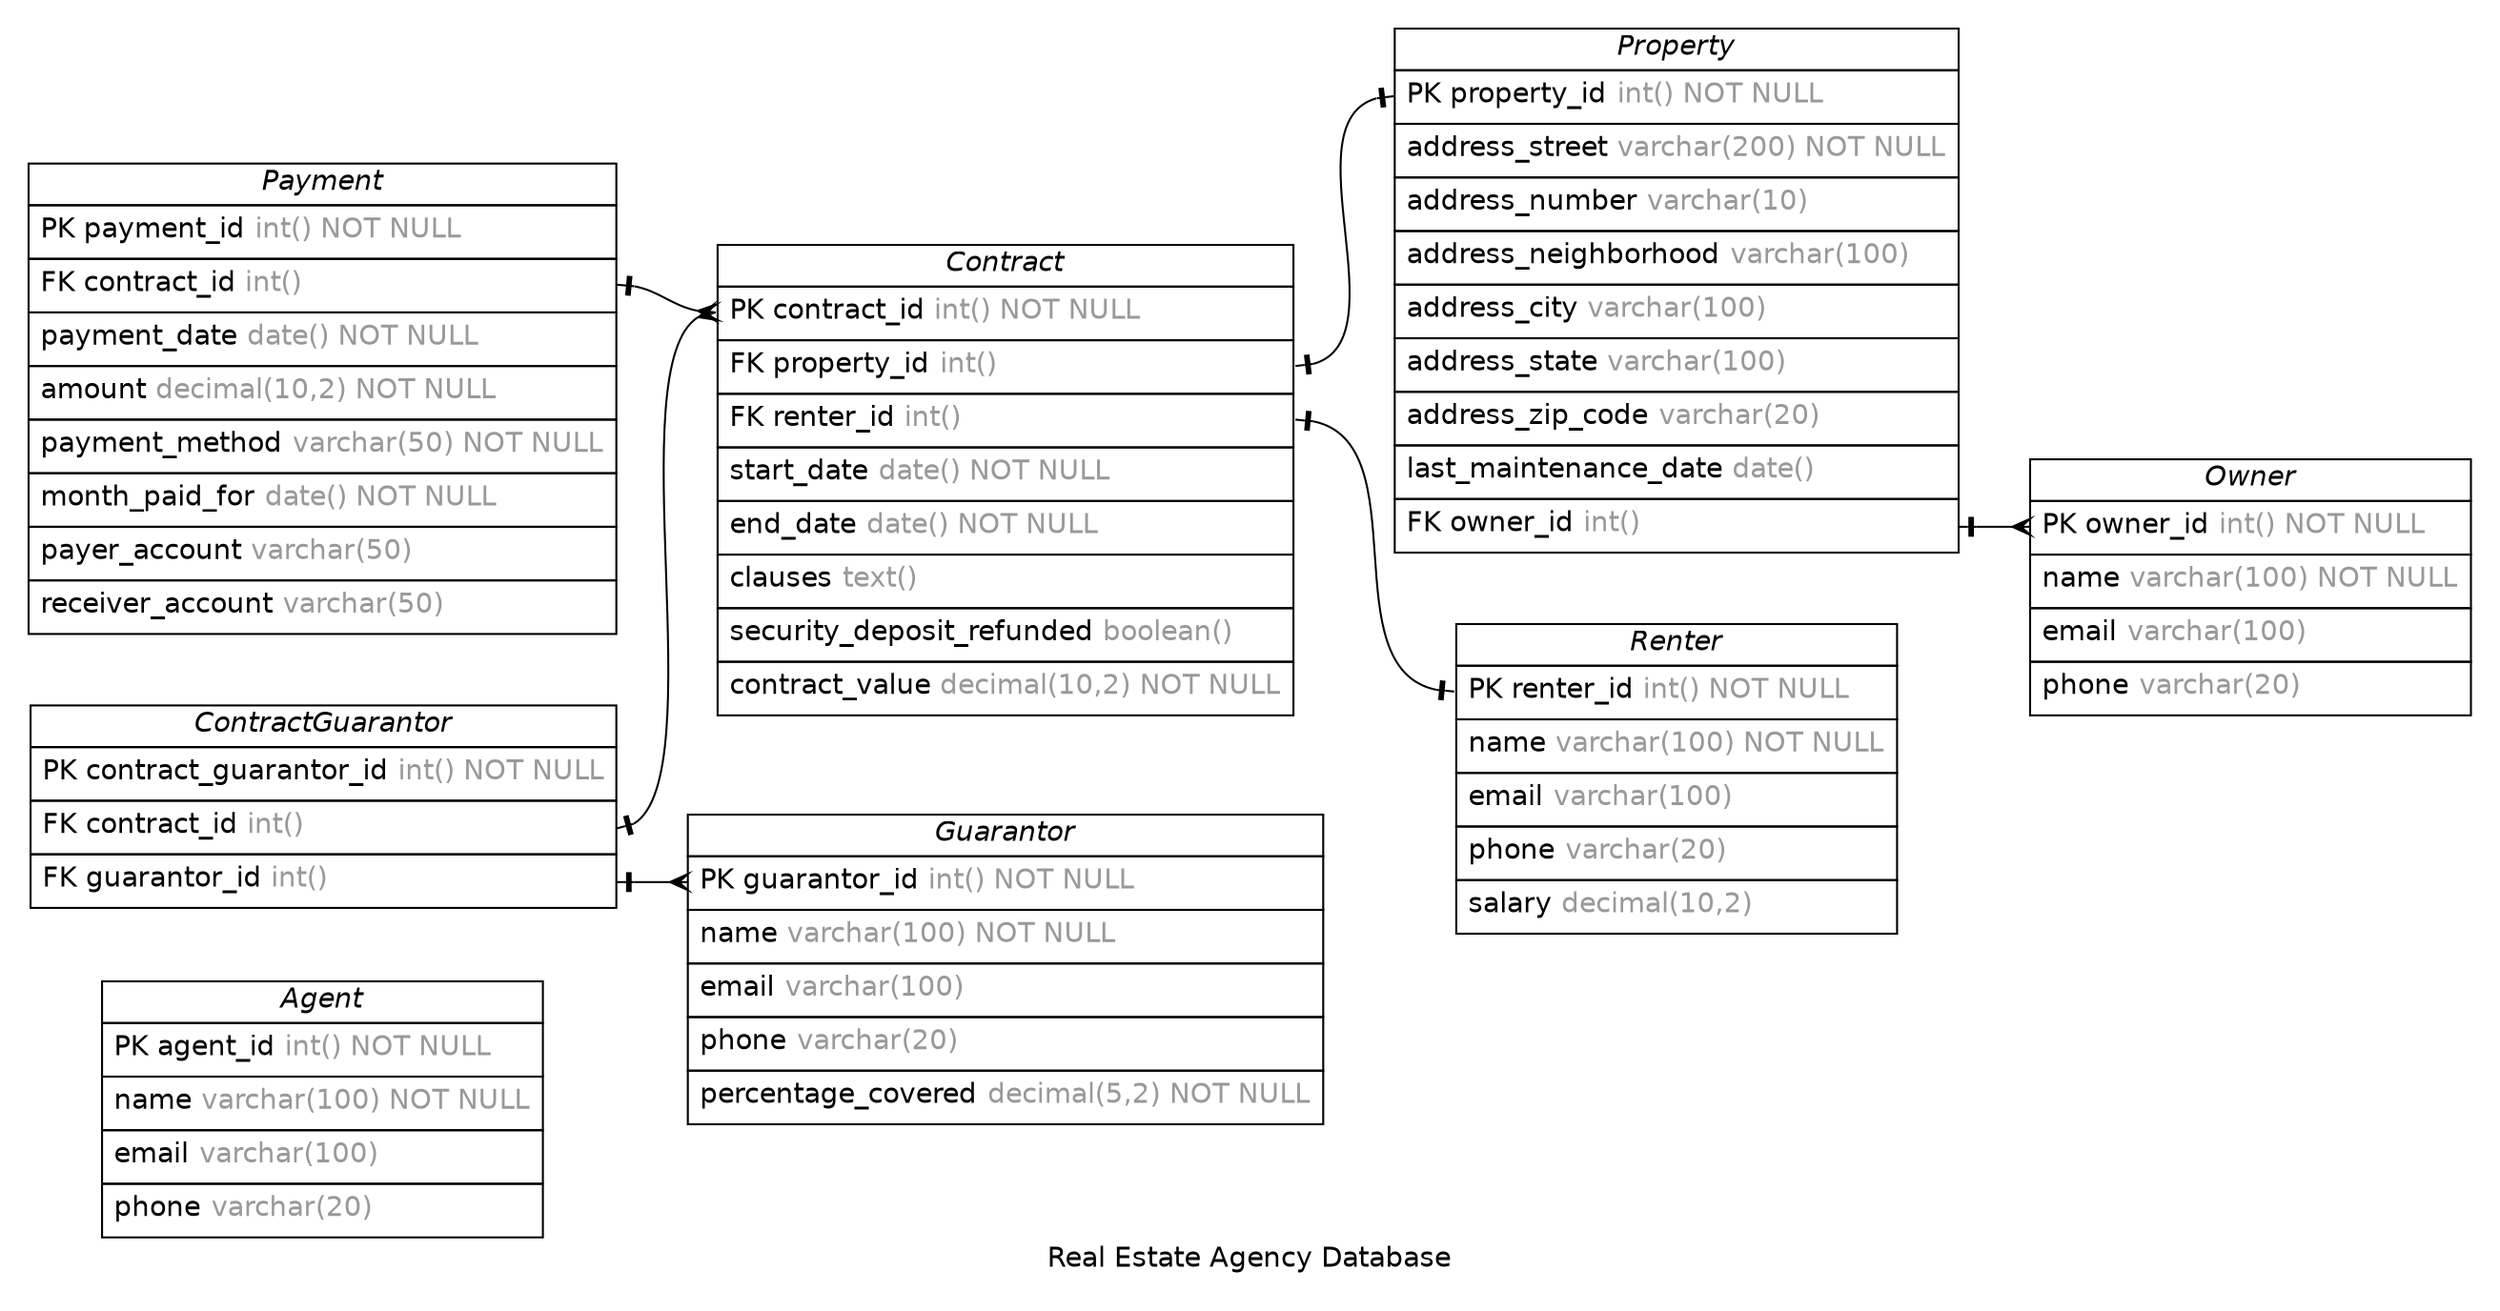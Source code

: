 /* created with ERDot < https://github.com/ehne/ERDot > */
digraph G {
    graph [
        nodesep=0.5;
        rankdir="LR";
        concentrate=true;
        splines="spline";
        fontname="Helvetica";
        pad="0.2,0.2",
        label="Real Estate Agency Database",
        
    ];
    
    node [shape=plain, fontname="Helvetica"];
    edge [
        dir=both,
        fontsize=12,
        arrowsize=0.9,
        penwidth=1.0,
        labelangle=32,
        labeldistance=1.8,
        fontname="Helvetica"
    ];
    
    "Agent" [ label=<
        <table border="0" cellborder="1" cellspacing="0" >
        <tr><td><i>Agent</i></td></tr>
        <tr><td port="agent_id" align="left" cellpadding="5">PK agent_id <font color="grey60">int() NOT NULL</font></td></tr>
        <tr><td port="name" align="left" cellpadding="5">name <font color="grey60">varchar(100) NOT NULL</font></td></tr>
        <tr><td port="email" align="left" cellpadding="5">email <font color="grey60">varchar(100)</font></td></tr>
        <tr><td port="phone" align="left" cellpadding="5">phone <font color="grey60">varchar(20)</font></td></tr>
    </table>>];
    "Owner" [ label=<
        <table border="0" cellborder="1" cellspacing="0" >
        <tr><td><i>Owner</i></td></tr>
        <tr><td port="owner_id" align="left" cellpadding="5">PK owner_id <font color="grey60">int() NOT NULL</font></td></tr>
        <tr><td port="name" align="left" cellpadding="5">name <font color="grey60">varchar(100) NOT NULL</font></td></tr>
        <tr><td port="email" align="left" cellpadding="5">email <font color="grey60">varchar(100)</font></td></tr>
        <tr><td port="phone" align="left" cellpadding="5">phone <font color="grey60">varchar(20)</font></td></tr>
    </table>>];
    "Renter" [ label=<
        <table border="0" cellborder="1" cellspacing="0" >
        <tr><td><i>Renter</i></td></tr>
        <tr><td port="renter_id" align="left" cellpadding="5">PK renter_id <font color="grey60">int() NOT NULL</font></td></tr>
        <tr><td port="name" align="left" cellpadding="5">name <font color="grey60">varchar(100) NOT NULL</font></td></tr>
        <tr><td port="email" align="left" cellpadding="5">email <font color="grey60">varchar(100)</font></td></tr>
        <tr><td port="phone" align="left" cellpadding="5">phone <font color="grey60">varchar(20)</font></td></tr>
        <tr><td port="salary" align="left" cellpadding="5">salary <font color="grey60">decimal(10,2)</font></td></tr>
    </table>>];
    "Property" [ label=<
        <table border="0" cellborder="1" cellspacing="0" >
        <tr><td><i>Property</i></td></tr>
        <tr><td port="property_id" align="left" cellpadding="5">PK property_id <font color="grey60">int() NOT NULL</font></td></tr>
        <tr><td port="address_street" align="left" cellpadding="5">address_street <font color="grey60">varchar(200) NOT NULL</font></td></tr>
        <tr><td port="address_number" align="left" cellpadding="5">address_number <font color="grey60">varchar(10)</font></td></tr>
        <tr><td port="address_neighborhood" align="left" cellpadding="5">address_neighborhood <font color="grey60">varchar(100)</font></td></tr>
        <tr><td port="address_city" align="left" cellpadding="5">address_city <font color="grey60">varchar(100)</font></td></tr>
        <tr><td port="address_state" align="left" cellpadding="5">address_state <font color="grey60">varchar(100)</font></td></tr>
        <tr><td port="address_zip_code" align="left" cellpadding="5">address_zip_code <font color="grey60">varchar(20)</font></td></tr>
        <tr><td port="last_maintenance_date" align="left" cellpadding="5">last_maintenance_date <font color="grey60">date()</font></td></tr>
        <tr><td port="owner_id" align="left" cellpadding="5">FK owner_id <font color="grey60">int()</font></td></tr>
    </table>>];
    "Contract" [ label=<
        <table border="0" cellborder="1" cellspacing="0" >
        <tr><td><i>Contract</i></td></tr>
        <tr><td port="contract_id" align="left" cellpadding="5">PK contract_id <font color="grey60">int() NOT NULL</font></td></tr>
        <tr><td port="property_id" align="left" cellpadding="5">FK property_id <font color="grey60">int()</font></td></tr>
        <tr><td port="renter_id" align="left" cellpadding="5">FK renter_id <font color="grey60">int()</font></td></tr>
        <tr><td port="start_date" align="left" cellpadding="5">start_date <font color="grey60">date() NOT NULL</font></td></tr>
        <tr><td port="end_date" align="left" cellpadding="5">end_date <font color="grey60">date() NOT NULL</font></td></tr>
        <tr><td port="clauses" align="left" cellpadding="5">clauses <font color="grey60">text()</font></td></tr>
        <tr><td port="security_deposit_refunded" align="left" cellpadding="5">security_deposit_refunded <font color="grey60">boolean()</font></td></tr>
        <tr><td port="contract_value" align="left" cellpadding="5">contract_value <font color="grey60">decimal(10,2) NOT NULL</font></td></tr>
    </table>>];
    "Payment" [ label=<
        <table border="0" cellborder="1" cellspacing="0" >
        <tr><td><i>Payment</i></td></tr>
        <tr><td port="payment_id" align="left" cellpadding="5">PK payment_id <font color="grey60">int() NOT NULL</font></td></tr>
        <tr><td port="contract_id" align="left" cellpadding="5">FK contract_id <font color="grey60">int()</font></td></tr>
        <tr><td port="payment_date" align="left" cellpadding="5">payment_date <font color="grey60">date() NOT NULL</font></td></tr>
        <tr><td port="amount" align="left" cellpadding="5">amount <font color="grey60">decimal(10,2) NOT NULL</font></td></tr>
        <tr><td port="payment_method" align="left" cellpadding="5">payment_method <font color="grey60">varchar(50) NOT NULL</font></td></tr>
        <tr><td port="month_paid_for" align="left" cellpadding="5">month_paid_for <font color="grey60">date() NOT NULL</font></td></tr>
        <tr><td port="payer_account" align="left" cellpadding="5">payer_account <font color="grey60">varchar(50)</font></td></tr>
        <tr><td port="receiver_account" align="left" cellpadding="5">receiver_account <font color="grey60">varchar(50)</font></td></tr>
    </table>>];
    "Guarantor" [ label=<
        <table border="0" cellborder="1" cellspacing="0" >
        <tr><td><i>Guarantor</i></td></tr>
        <tr><td port="guarantor_id" align="left" cellpadding="5">PK guarantor_id <font color="grey60">int() NOT NULL</font></td></tr>
        <tr><td port="name" align="left" cellpadding="5">name <font color="grey60">varchar(100) NOT NULL</font></td></tr>
        <tr><td port="email" align="left" cellpadding="5">email <font color="grey60">varchar(100)</font></td></tr>
        <tr><td port="phone" align="left" cellpadding="5">phone <font color="grey60">varchar(20)</font></td></tr>
        <tr><td port="percentage_covered" align="left" cellpadding="5">percentage_covered <font color="grey60">decimal(5,2) NOT NULL</font></td></tr>
    </table>>];
    "ContractGuarantor" [ label=<
        <table border="0" cellborder="1" cellspacing="0" >
        <tr><td><i>ContractGuarantor</i></td></tr>
        <tr><td port="contract_guarantor_id" align="left" cellpadding="5">PK contract_guarantor_id <font color="grey60">int() NOT NULL</font></td></tr>
        <tr><td port="contract_id" align="left" cellpadding="5">FK contract_id <font color="grey60">int()</font></td></tr>
        <tr><td port="guarantor_id" align="left" cellpadding="5">FK guarantor_id <font color="grey60">int()</font></td></tr>
    </table>>];

    
    "Property":"owner_id"->"Owner":"owner_id" [
        arrowhead=ocrow,

        arrowtail=noneotee,
    ];

    
    "Contract":"property_id"->"Property":"property_id" [
        arrowhead=noneotee,

        arrowtail=noneotee,
    ];

    
    "Contract":"renter_id"->"Renter":"renter_id" [
        arrowhead=noneotee,

        arrowtail=noneotee,
    ];

    
    "Payment":"contract_id"->"Contract":"contract_id" [
        arrowhead=ocrow,

        arrowtail=noneotee,
    ];

    
    "ContractGuarantor":"contract_id"->"Contract":"contract_id" [
        arrowhead=ocrow,

        arrowtail=noneotee,
    ];

    
    "ContractGuarantor":"guarantor_id"->"Guarantor":"guarantor_id" [
        arrowhead=ocrow,

        arrowtail=noneotee,
    ];



    

}
